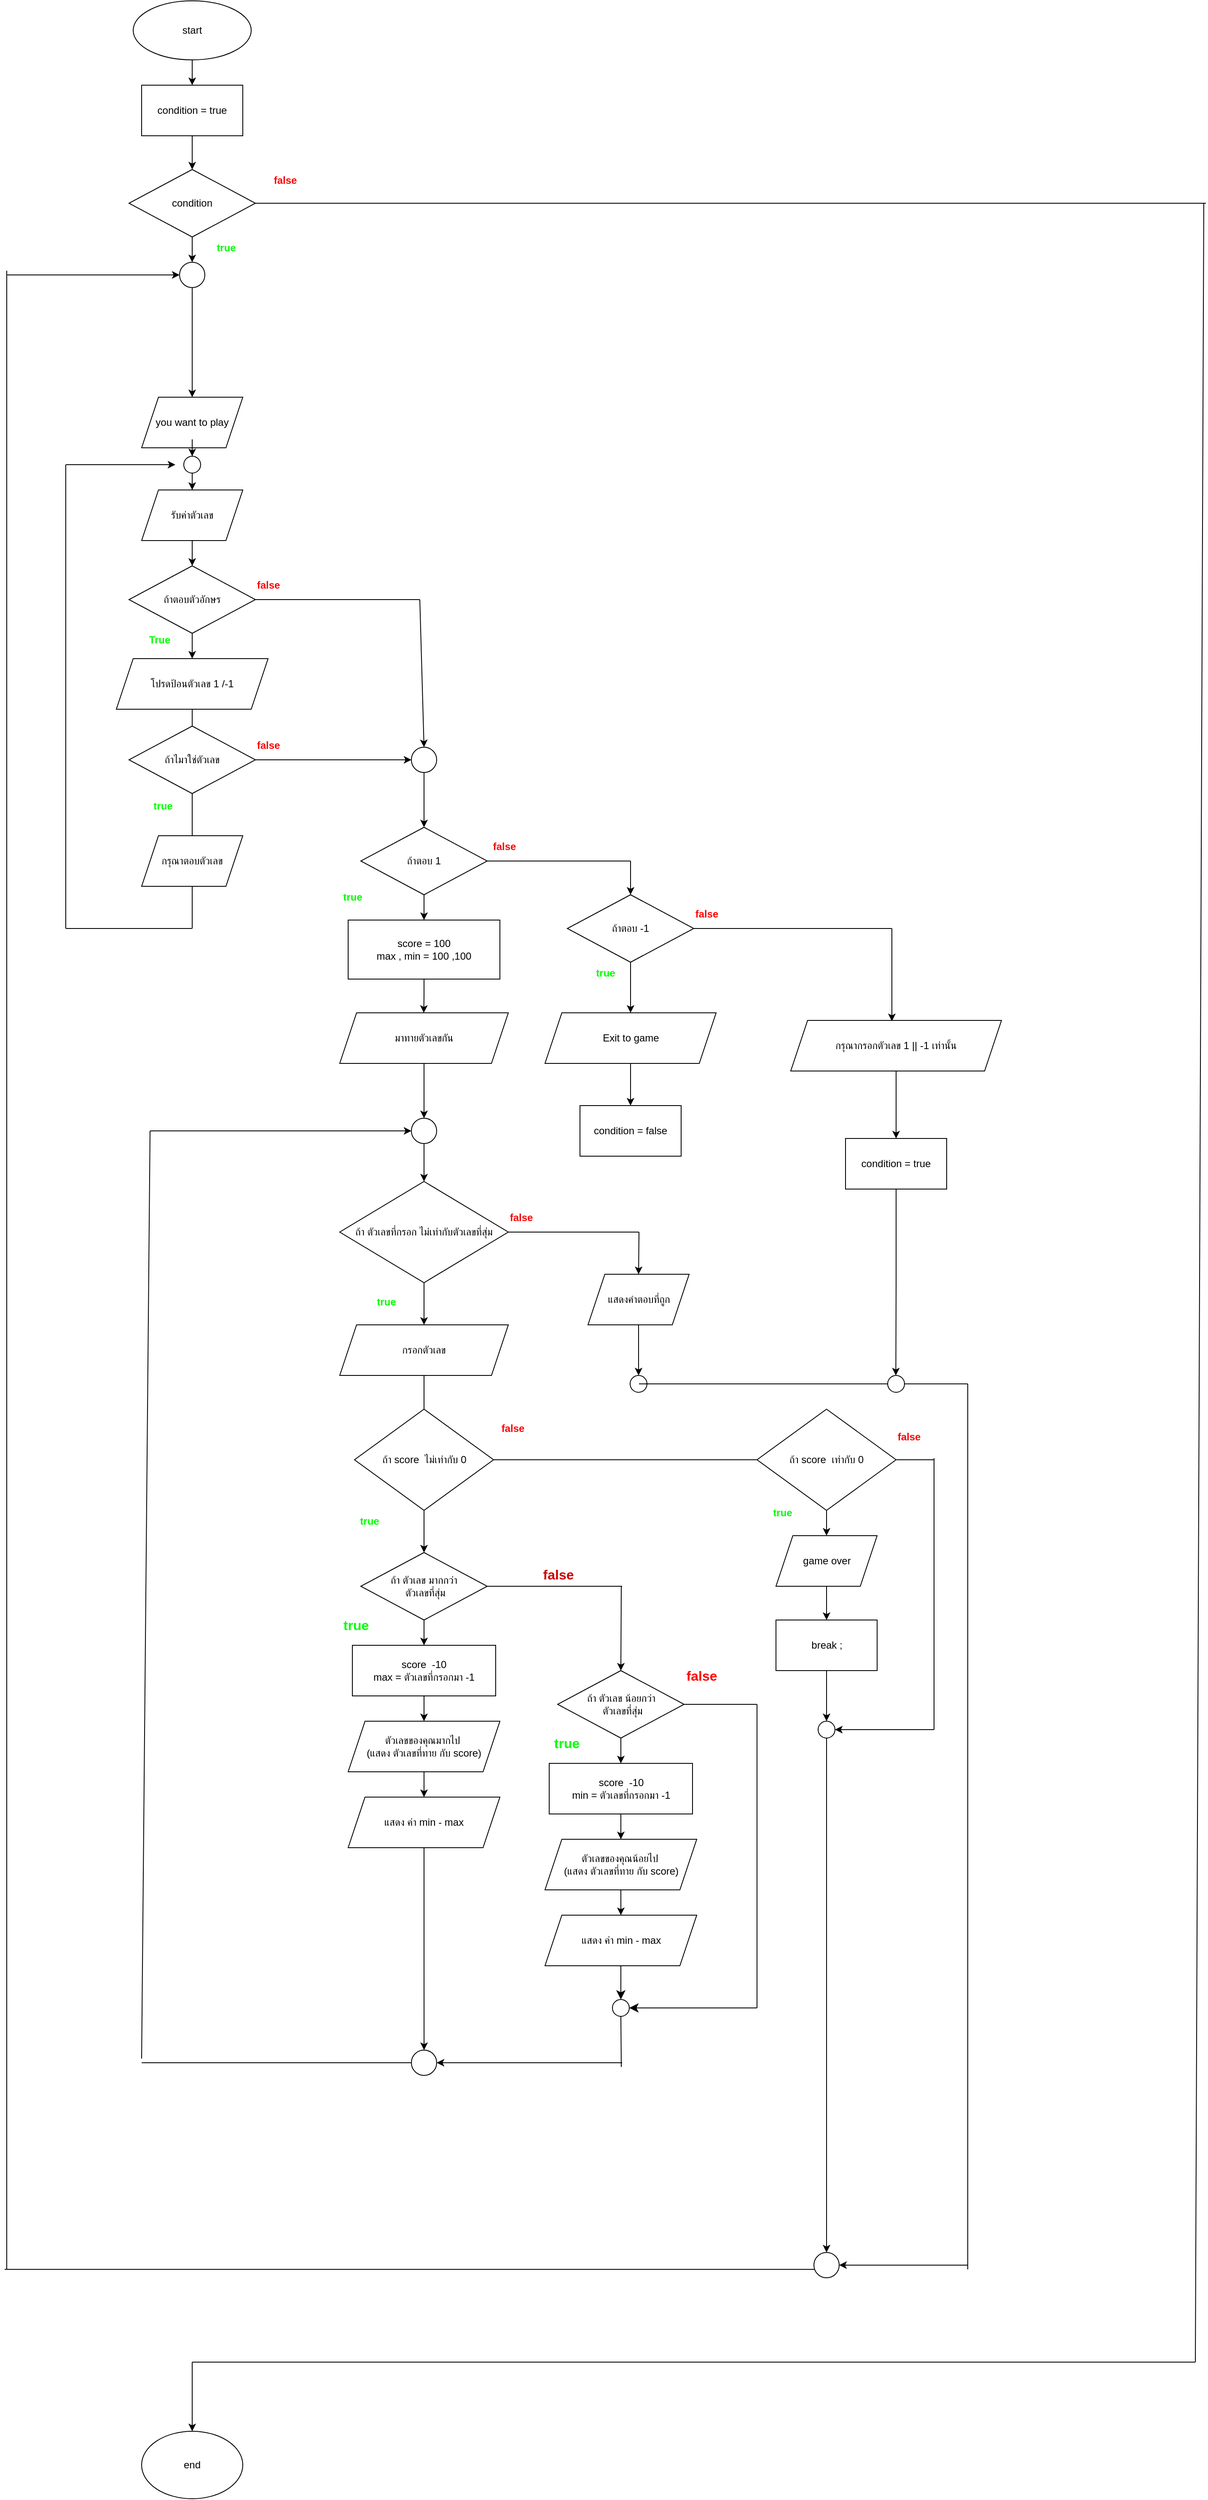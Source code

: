<mxfile version="27.0.9">
  <diagram name="หน้า-1" id="5DkNMyz6z9ArDThdyfq8">
    <mxGraphModel dx="2180" dy="1473" grid="1" gridSize="10" guides="1" tooltips="1" connect="1" arrows="1" fold="1" page="1" pageScale="1" pageWidth="827" pageHeight="1169" math="0" shadow="0">
      <root>
        <mxCell id="0" />
        <mxCell id="1" parent="0" />
        <mxCell id="Ird8jKPg570nLNMJRw_x-3" value="" style="edgeStyle=orthogonalEdgeStyle;rounded=0;orthogonalLoop=1;jettySize=auto;html=1;" parent="1" source="Ird8jKPg570nLNMJRw_x-1" target="Ird8jKPg570nLNMJRw_x-2" edge="1">
          <mxGeometry relative="1" as="geometry" />
        </mxCell>
        <mxCell id="Ird8jKPg570nLNMJRw_x-1" value="start" style="ellipse;whiteSpace=wrap;html=1;" parent="1" vertex="1">
          <mxGeometry x="290" y="40" width="140" height="70" as="geometry" />
        </mxCell>
        <mxCell id="Ird8jKPg570nLNMJRw_x-5" value="" style="edgeStyle=orthogonalEdgeStyle;rounded=0;orthogonalLoop=1;jettySize=auto;html=1;" parent="1" source="Ird8jKPg570nLNMJRw_x-2" target="Ird8jKPg570nLNMJRw_x-4" edge="1">
          <mxGeometry relative="1" as="geometry" />
        </mxCell>
        <mxCell id="Ird8jKPg570nLNMJRw_x-2" value="condition = true" style="whiteSpace=wrap;html=1;" parent="1" vertex="1">
          <mxGeometry x="300" y="140" width="120" height="60" as="geometry" />
        </mxCell>
        <mxCell id="BklmUbB21pq4jj8lP8_X-59" style="edgeStyle=orthogonalEdgeStyle;rounded=0;orthogonalLoop=1;jettySize=auto;html=1;exitX=0.5;exitY=1;exitDx=0;exitDy=0;entryX=0.5;entryY=0;entryDx=0;entryDy=0;" parent="1" source="Ird8jKPg570nLNMJRw_x-4" target="BklmUbB21pq4jj8lP8_X-58" edge="1">
          <mxGeometry relative="1" as="geometry" />
        </mxCell>
        <mxCell id="Ird8jKPg570nLNMJRw_x-4" value="condition" style="rhombus;whiteSpace=wrap;html=1;" parent="1" vertex="1">
          <mxGeometry x="285" y="240" width="150" height="80" as="geometry" />
        </mxCell>
        <mxCell id="Ird8jKPg570nLNMJRw_x-7" value="" style="endArrow=none;html=1;rounded=0;exitX=1;exitY=0.5;exitDx=0;exitDy=0;" parent="1" source="Ird8jKPg570nLNMJRw_x-4" edge="1">
          <mxGeometry width="50" height="50" relative="1" as="geometry">
            <mxPoint x="460" y="290" as="sourcePoint" />
            <mxPoint x="1562.5" y="280" as="targetPoint" />
          </mxGeometry>
        </mxCell>
        <mxCell id="Ird8jKPg570nLNMJRw_x-11" value="" style="edgeStyle=orthogonalEdgeStyle;rounded=0;orthogonalLoop=1;jettySize=auto;html=1;" parent="1" source="Ird8jKPg570nLNMJRw_x-20" target="Ird8jKPg570nLNMJRw_x-10" edge="1">
          <mxGeometry relative="1" as="geometry" />
        </mxCell>
        <mxCell id="Ird8jKPg570nLNMJRw_x-8" value="you want to play" style="shape=parallelogram;perimeter=parallelogramPerimeter;whiteSpace=wrap;html=1;fixedSize=1;" parent="1" vertex="1">
          <mxGeometry x="300" y="510" width="120" height="60" as="geometry" />
        </mxCell>
        <mxCell id="Ird8jKPg570nLNMJRw_x-16" style="edgeStyle=orthogonalEdgeStyle;rounded=0;orthogonalLoop=1;jettySize=auto;html=1;exitX=0.5;exitY=1;exitDx=0;exitDy=0;" parent="1" source="Ird8jKPg570nLNMJRw_x-10" target="Ird8jKPg570nLNMJRw_x-12" edge="1">
          <mxGeometry relative="1" as="geometry" />
        </mxCell>
        <mxCell id="Ird8jKPg570nLNMJRw_x-10" value="รับค่าตัวเลข" style="shape=parallelogram;perimeter=parallelogramPerimeter;whiteSpace=wrap;html=1;fixedSize=1;" parent="1" vertex="1">
          <mxGeometry x="300" y="620" width="120" height="60" as="geometry" />
        </mxCell>
        <mxCell id="Ird8jKPg570nLNMJRw_x-14" value="" style="edgeStyle=orthogonalEdgeStyle;rounded=0;orthogonalLoop=1;jettySize=auto;html=1;" parent="1" source="Ird8jKPg570nLNMJRw_x-12" target="Ird8jKPg570nLNMJRw_x-13" edge="1">
          <mxGeometry relative="1" as="geometry" />
        </mxCell>
        <mxCell id="Ird8jKPg570nLNMJRw_x-12" value="ถ้าตอบตัวอักษร" style="rhombus;whiteSpace=wrap;html=1;" parent="1" vertex="1">
          <mxGeometry x="285" y="710" width="150" height="80" as="geometry" />
        </mxCell>
        <mxCell id="Ird8jKPg570nLNMJRw_x-13" value="โปรดป้อนตัวเลข 1 /-1" style="shape=parallelogram;perimeter=parallelogramPerimeter;whiteSpace=wrap;html=1;fixedSize=1;" parent="1" vertex="1">
          <mxGeometry x="270" y="820" width="180" height="60" as="geometry" />
        </mxCell>
        <mxCell id="Ird8jKPg570nLNMJRw_x-15" value="" style="endArrow=none;html=1;rounded=0;entryX=0.5;entryY=1;entryDx=0;entryDy=0;" parent="1" target="Ird8jKPg570nLNMJRw_x-13" edge="1">
          <mxGeometry width="50" height="50" relative="1" as="geometry">
            <mxPoint x="360" y="910" as="sourcePoint" />
            <mxPoint x="390" y="860" as="targetPoint" />
          </mxGeometry>
        </mxCell>
        <mxCell id="Ird8jKPg570nLNMJRw_x-18" value="" style="endArrow=none;html=1;rounded=0;" parent="1" edge="1">
          <mxGeometry width="50" height="50" relative="1" as="geometry">
            <mxPoint x="210" y="1140" as="sourcePoint" />
            <mxPoint x="210" y="590" as="targetPoint" />
          </mxGeometry>
        </mxCell>
        <mxCell id="Ird8jKPg570nLNMJRw_x-19" value="" style="endArrow=classic;html=1;rounded=0;" parent="1" edge="1">
          <mxGeometry width="50" height="50" relative="1" as="geometry">
            <mxPoint x="210" y="590" as="sourcePoint" />
            <mxPoint x="340" y="590" as="targetPoint" />
          </mxGeometry>
        </mxCell>
        <mxCell id="Ird8jKPg570nLNMJRw_x-21" value="" style="edgeStyle=orthogonalEdgeStyle;rounded=0;orthogonalLoop=1;jettySize=auto;html=1;" parent="1" source="Ird8jKPg570nLNMJRw_x-8" target="Ird8jKPg570nLNMJRw_x-20" edge="1">
          <mxGeometry relative="1" as="geometry">
            <mxPoint x="360" y="570" as="sourcePoint" />
            <mxPoint x="360" y="620" as="targetPoint" />
          </mxGeometry>
        </mxCell>
        <mxCell id="Ird8jKPg570nLNMJRw_x-20" value="" style="ellipse;whiteSpace=wrap;html=1;aspect=fixed;" parent="1" vertex="1">
          <mxGeometry x="350" y="580" width="20" height="20" as="geometry" />
        </mxCell>
        <mxCell id="Ird8jKPg570nLNMJRw_x-23" value="" style="endArrow=none;html=1;rounded=0;exitX=1;exitY=0.5;exitDx=0;exitDy=0;" parent="1" source="Ird8jKPg570nLNMJRw_x-12" edge="1">
          <mxGeometry width="50" height="50" relative="1" as="geometry">
            <mxPoint x="480" y="775" as="sourcePoint" />
            <mxPoint x="630" y="750" as="targetPoint" />
          </mxGeometry>
        </mxCell>
        <mxCell id="BklmUbB21pq4jj8lP8_X-77" style="edgeStyle=orthogonalEdgeStyle;rounded=0;orthogonalLoop=1;jettySize=auto;html=1;exitX=1;exitY=0.5;exitDx=0;exitDy=0;entryX=0;entryY=0.5;entryDx=0;entryDy=0;" parent="1" source="Ird8jKPg570nLNMJRw_x-24" target="Ird8jKPg570nLNMJRw_x-34" edge="1">
          <mxGeometry relative="1" as="geometry" />
        </mxCell>
        <mxCell id="Ird8jKPg570nLNMJRw_x-24" value="ถ้าไมาใช่ตัวเลข" style="rhombus;whiteSpace=wrap;html=1;" parent="1" vertex="1">
          <mxGeometry x="285" y="900" width="150" height="80" as="geometry" />
        </mxCell>
        <mxCell id="Ird8jKPg570nLNMJRw_x-26" value="" style="endArrow=none;html=1;rounded=0;entryX=0.5;entryY=1;entryDx=0;entryDy=0;" parent="1" target="Ird8jKPg570nLNMJRw_x-24" edge="1">
          <mxGeometry width="50" height="50" relative="1" as="geometry">
            <mxPoint x="360" y="1030" as="sourcePoint" />
            <mxPoint x="380" y="990" as="targetPoint" />
          </mxGeometry>
        </mxCell>
        <mxCell id="Ird8jKPg570nLNMJRw_x-28" value="กรุณาตอบตัวเลข" style="shape=parallelogram;perimeter=parallelogramPerimeter;whiteSpace=wrap;html=1;fixedSize=1;" parent="1" vertex="1">
          <mxGeometry x="300" y="1030" width="120" height="60" as="geometry" />
        </mxCell>
        <mxCell id="Ird8jKPg570nLNMJRw_x-29" value="" style="endArrow=none;html=1;rounded=0;entryX=0.5;entryY=1;entryDx=0;entryDy=0;" parent="1" target="Ird8jKPg570nLNMJRw_x-28" edge="1">
          <mxGeometry width="50" height="50" relative="1" as="geometry">
            <mxPoint x="360" y="1140" as="sourcePoint" />
            <mxPoint x="380" y="1160" as="targetPoint" />
          </mxGeometry>
        </mxCell>
        <mxCell id="Ird8jKPg570nLNMJRw_x-30" value="" style="endArrow=none;html=1;rounded=0;" parent="1" edge="1">
          <mxGeometry width="50" height="50" relative="1" as="geometry">
            <mxPoint x="210" y="1140" as="sourcePoint" />
            <mxPoint x="360" y="1140" as="targetPoint" />
          </mxGeometry>
        </mxCell>
        <mxCell id="Ird8jKPg570nLNMJRw_x-35" style="edgeStyle=orthogonalEdgeStyle;rounded=0;orthogonalLoop=1;jettySize=auto;html=1;exitX=0.5;exitY=1;exitDx=0;exitDy=0;entryX=0.5;entryY=0;entryDx=0;entryDy=0;" parent="1" source="Ird8jKPg570nLNMJRw_x-32" target="Ird8jKPg570nLNMJRw_x-36" edge="1">
          <mxGeometry relative="1" as="geometry">
            <mxPoint x="635.353" y="1150" as="targetPoint" />
          </mxGeometry>
        </mxCell>
        <mxCell id="Ird8jKPg570nLNMJRw_x-32" value="ถ้าตอบ 1" style="rhombus;whiteSpace=wrap;html=1;" parent="1" vertex="1">
          <mxGeometry x="560" y="1020" width="150" height="80" as="geometry" />
        </mxCell>
        <mxCell id="BklmUbB21pq4jj8lP8_X-78" style="edgeStyle=orthogonalEdgeStyle;rounded=0;orthogonalLoop=1;jettySize=auto;html=1;exitX=0.5;exitY=1;exitDx=0;exitDy=0;entryX=0.5;entryY=0;entryDx=0;entryDy=0;" parent="1" source="Ird8jKPg570nLNMJRw_x-34" target="Ird8jKPg570nLNMJRw_x-32" edge="1">
          <mxGeometry relative="1" as="geometry" />
        </mxCell>
        <mxCell id="Ird8jKPg570nLNMJRw_x-34" value="" style="ellipse;whiteSpace=wrap;html=1;aspect=fixed;" parent="1" vertex="1">
          <mxGeometry x="620" y="925" width="30" height="30" as="geometry" />
        </mxCell>
        <mxCell id="Ird8jKPg570nLNMJRw_x-38" style="edgeStyle=orthogonalEdgeStyle;rounded=0;orthogonalLoop=1;jettySize=auto;html=1;exitX=0.5;exitY=1;exitDx=0;exitDy=0;" parent="1" source="Ird8jKPg570nLNMJRw_x-36" edge="1">
          <mxGeometry relative="1" as="geometry">
            <mxPoint x="634.692" y="1240" as="targetPoint" />
          </mxGeometry>
        </mxCell>
        <mxCell id="Ird8jKPg570nLNMJRw_x-36" value="score = 100&lt;div&gt;max , min = 100 ,100&lt;/div&gt;" style="rounded=0;whiteSpace=wrap;html=1;" parent="1" vertex="1">
          <mxGeometry x="545" y="1130" width="180" height="70" as="geometry" />
        </mxCell>
        <mxCell id="Ird8jKPg570nLNMJRw_x-39" value="" style="endArrow=none;html=1;rounded=0;exitX=1;exitY=0.5;exitDx=0;exitDy=0;" parent="1" source="Ird8jKPg570nLNMJRw_x-32" edge="1">
          <mxGeometry width="50" height="50" relative="1" as="geometry">
            <mxPoint x="740" y="1040" as="sourcePoint" />
            <mxPoint x="880" y="1060" as="targetPoint" />
          </mxGeometry>
        </mxCell>
        <mxCell id="Ird8jKPg570nLNMJRw_x-42" style="edgeStyle=orthogonalEdgeStyle;rounded=0;orthogonalLoop=1;jettySize=auto;html=1;exitX=0.5;exitY=1;exitDx=0;exitDy=0;" parent="1" source="Ird8jKPg570nLNMJRw_x-40" edge="1">
          <mxGeometry relative="1" as="geometry">
            <mxPoint x="880" y="1240" as="targetPoint" />
          </mxGeometry>
        </mxCell>
        <mxCell id="Ird8jKPg570nLNMJRw_x-40" value="ถ้าตอบ -1" style="rhombus;whiteSpace=wrap;html=1;" parent="1" vertex="1">
          <mxGeometry x="805" y="1100" width="150" height="80" as="geometry" />
        </mxCell>
        <mxCell id="Ird8jKPg570nLNMJRw_x-41" value="" style="endArrow=classic;html=1;rounded=0;entryX=0.5;entryY=0;entryDx=0;entryDy=0;" parent="1" target="Ird8jKPg570nLNMJRw_x-40" edge="1">
          <mxGeometry width="50" height="50" relative="1" as="geometry">
            <mxPoint x="880" y="1060" as="sourcePoint" />
            <mxPoint x="960" y="1030" as="targetPoint" />
          </mxGeometry>
        </mxCell>
        <mxCell id="Ird8jKPg570nLNMJRw_x-44" style="edgeStyle=orthogonalEdgeStyle;rounded=0;orthogonalLoop=1;jettySize=auto;html=1;exitX=0.5;exitY=1;exitDx=0;exitDy=0;" parent="1" source="Ird8jKPg570nLNMJRw_x-43" edge="1">
          <mxGeometry relative="1" as="geometry">
            <mxPoint x="879.947" y="1350" as="targetPoint" />
          </mxGeometry>
        </mxCell>
        <mxCell id="Ird8jKPg570nLNMJRw_x-43" value="Exit to game" style="shape=parallelogram;perimeter=parallelogramPerimeter;whiteSpace=wrap;html=1;fixedSize=1;" parent="1" vertex="1">
          <mxGeometry x="778.5" y="1240" width="203" height="60" as="geometry" />
        </mxCell>
        <mxCell id="Ird8jKPg570nLNMJRw_x-45" value="condition = false" style="rounded=0;whiteSpace=wrap;html=1;" parent="1" vertex="1">
          <mxGeometry x="820" y="1350" width="120" height="60" as="geometry" />
        </mxCell>
        <mxCell id="Ird8jKPg570nLNMJRw_x-46" value="" style="endArrow=none;html=1;rounded=0;exitX=1;exitY=0.5;exitDx=0;exitDy=0;" parent="1" source="Ird8jKPg570nLNMJRw_x-40" edge="1">
          <mxGeometry width="50" height="50" relative="1" as="geometry">
            <mxPoint x="1010" y="1165" as="sourcePoint" />
            <mxPoint x="1190" y="1140" as="targetPoint" />
          </mxGeometry>
        </mxCell>
        <mxCell id="Ird8jKPg570nLNMJRw_x-47" value="" style="endArrow=classic;html=1;rounded=0;" parent="1" edge="1">
          <mxGeometry width="50" height="50" relative="1" as="geometry">
            <mxPoint x="1190" y="1140" as="sourcePoint" />
            <mxPoint x="1190" y="1250" as="targetPoint" />
          </mxGeometry>
        </mxCell>
        <mxCell id="Ird8jKPg570nLNMJRw_x-50" value="" style="edgeStyle=orthogonalEdgeStyle;rounded=0;orthogonalLoop=1;jettySize=auto;html=1;" parent="1" source="Ird8jKPg570nLNMJRw_x-48" target="Ird8jKPg570nLNMJRw_x-49" edge="1">
          <mxGeometry relative="1" as="geometry" />
        </mxCell>
        <mxCell id="Ird8jKPg570nLNMJRw_x-48" value="กรุณากรอกตัวเลข 1 || -1 เท่านั้น" style="shape=parallelogram;perimeter=parallelogramPerimeter;whiteSpace=wrap;html=1;fixedSize=1;" parent="1" vertex="1">
          <mxGeometry x="1070" y="1249" width="250" height="60" as="geometry" />
        </mxCell>
        <mxCell id="BklmUbB21pq4jj8lP8_X-68" style="edgeStyle=orthogonalEdgeStyle;rounded=0;orthogonalLoop=1;jettySize=auto;html=1;exitX=0.5;exitY=1;exitDx=0;exitDy=0;" parent="1" source="Ird8jKPg570nLNMJRw_x-49" edge="1">
          <mxGeometry relative="1" as="geometry">
            <mxPoint x="1194.692" y="1670" as="targetPoint" />
          </mxGeometry>
        </mxCell>
        <mxCell id="Ird8jKPg570nLNMJRw_x-49" value="condition = true" style="whiteSpace=wrap;html=1;" parent="1" vertex="1">
          <mxGeometry x="1135" y="1389" width="120" height="60" as="geometry" />
        </mxCell>
        <mxCell id="BklmUbB21pq4jj8lP8_X-23" style="edgeStyle=orthogonalEdgeStyle;rounded=0;orthogonalLoop=1;jettySize=auto;html=1;exitX=0.5;exitY=1;exitDx=0;exitDy=0;entryX=0.5;entryY=0;entryDx=0;entryDy=0;" parent="1" source="Ird8jKPg570nLNMJRw_x-52" target="BklmUbB21pq4jj8lP8_X-22" edge="1">
          <mxGeometry relative="1" as="geometry" />
        </mxCell>
        <mxCell id="Ird8jKPg570nLNMJRw_x-52" value="มาทายตัวเลขกัน" style="shape=parallelogram;perimeter=parallelogramPerimeter;whiteSpace=wrap;html=1;fixedSize=1;" parent="1" vertex="1">
          <mxGeometry x="535" y="1240" width="200" height="60" as="geometry" />
        </mxCell>
        <mxCell id="Ird8jKPg570nLNMJRw_x-61" style="edgeStyle=orthogonalEdgeStyle;rounded=0;orthogonalLoop=1;jettySize=auto;html=1;exitX=0.5;exitY=1;exitDx=0;exitDy=0;" parent="1" source="Ird8jKPg570nLNMJRw_x-53" edge="1">
          <mxGeometry relative="1" as="geometry">
            <mxPoint x="634.995" y="1780" as="targetPoint" />
          </mxGeometry>
        </mxCell>
        <mxCell id="Ird8jKPg570nLNMJRw_x-53" value="กรอกตัวเลข" style="shape=parallelogram;perimeter=parallelogramPerimeter;whiteSpace=wrap;html=1;fixedSize=1;" parent="1" vertex="1">
          <mxGeometry x="535" y="1610" width="200" height="60" as="geometry" />
        </mxCell>
        <mxCell id="Ird8jKPg570nLNMJRw_x-59" style="edgeStyle=orthogonalEdgeStyle;rounded=0;orthogonalLoop=1;jettySize=auto;html=1;exitX=0.5;exitY=1;exitDx=0;exitDy=0;entryX=0.5;entryY=0;entryDx=0;entryDy=0;" parent="1" source="Ird8jKPg570nLNMJRw_x-55" target="Ird8jKPg570nLNMJRw_x-53" edge="1">
          <mxGeometry relative="1" as="geometry" />
        </mxCell>
        <mxCell id="Ird8jKPg570nLNMJRw_x-55" value="ถ้า ตัวเลขที่กรอก ไม่เท่ากับตัวเลขที่สุ่ม" style="rhombus;whiteSpace=wrap;html=1;" parent="1" vertex="1">
          <mxGeometry x="535" y="1440" width="200" height="120" as="geometry" />
        </mxCell>
        <mxCell id="Ird8jKPg570nLNMJRw_x-68" style="edgeStyle=orthogonalEdgeStyle;rounded=0;orthogonalLoop=1;jettySize=auto;html=1;exitX=0.5;exitY=1;exitDx=0;exitDy=0;" parent="1" source="Ird8jKPg570nLNMJRw_x-67" edge="1">
          <mxGeometry relative="1" as="geometry">
            <mxPoint x="635" y="1880" as="targetPoint" />
          </mxGeometry>
        </mxCell>
        <mxCell id="Ird8jKPg570nLNMJRw_x-67" value="ถ้า score&amp;nbsp; ไม่เท่ากับ 0" style="rhombus;whiteSpace=wrap;html=1;" parent="1" vertex="1">
          <mxGeometry x="552.5" y="1710" width="165" height="120" as="geometry" />
        </mxCell>
        <mxCell id="Ird8jKPg570nLNMJRw_x-75" value="" style="edgeStyle=orthogonalEdgeStyle;rounded=0;orthogonalLoop=1;jettySize=auto;html=1;" parent="1" source="Ird8jKPg570nLNMJRw_x-73" target="Ird8jKPg570nLNMJRw_x-74" edge="1">
          <mxGeometry relative="1" as="geometry" />
        </mxCell>
        <mxCell id="Ird8jKPg570nLNMJRw_x-73" value="ถ้า ตัวเลข มากกว่า&lt;div&gt;&amp;nbsp;ตัวเลขที่สุ่ม&lt;/div&gt;" style="rhombus;whiteSpace=wrap;html=1;" parent="1" vertex="1">
          <mxGeometry x="560" y="1880" width="150" height="80" as="geometry" />
        </mxCell>
        <mxCell id="BklmUbB21pq4jj8lP8_X-2" value="" style="edgeStyle=orthogonalEdgeStyle;rounded=0;orthogonalLoop=1;jettySize=auto;html=1;" parent="1" source="Ird8jKPg570nLNMJRw_x-74" target="BklmUbB21pq4jj8lP8_X-1" edge="1">
          <mxGeometry relative="1" as="geometry" />
        </mxCell>
        <mxCell id="Ird8jKPg570nLNMJRw_x-74" value="score&amp;nbsp; -10&lt;div&gt;max = ตัวเลขที่กรอกมา -1&lt;/div&gt;" style="whiteSpace=wrap;html=1;" parent="1" vertex="1">
          <mxGeometry x="550" y="1990" width="170" height="60" as="geometry" />
        </mxCell>
        <mxCell id="BklmUbB21pq4jj8lP8_X-5" value="" style="edgeStyle=orthogonalEdgeStyle;rounded=0;orthogonalLoop=1;jettySize=auto;html=1;" parent="1" source="BklmUbB21pq4jj8lP8_X-1" target="BklmUbB21pq4jj8lP8_X-4" edge="1">
          <mxGeometry relative="1" as="geometry" />
        </mxCell>
        <mxCell id="BklmUbB21pq4jj8lP8_X-1" value="ตัวเลขของคุณมากไป&amp;nbsp;&lt;div&gt;(แสดง ตัวเลขที่ทาย กับ score)&lt;/div&gt;" style="shape=parallelogram;perimeter=parallelogramPerimeter;whiteSpace=wrap;html=1;fixedSize=1;" parent="1" vertex="1">
          <mxGeometry x="545" y="2080" width="180" height="60" as="geometry" />
        </mxCell>
        <mxCell id="BklmUbB21pq4jj8lP8_X-17" style="edgeStyle=orthogonalEdgeStyle;rounded=0;orthogonalLoop=1;jettySize=auto;html=1;exitX=0.5;exitY=1;exitDx=0;exitDy=0;" parent="1" source="BklmUbB21pq4jj8lP8_X-4" edge="1">
          <mxGeometry relative="1" as="geometry">
            <mxPoint x="635.048" y="2470" as="targetPoint" />
          </mxGeometry>
        </mxCell>
        <mxCell id="BklmUbB21pq4jj8lP8_X-4" value="แสดง ค่า min - max" style="shape=parallelogram;perimeter=parallelogramPerimeter;whiteSpace=wrap;html=1;fixedSize=1;" parent="1" vertex="1">
          <mxGeometry x="545" y="2170" width="180" height="60" as="geometry" />
        </mxCell>
        <mxCell id="BklmUbB21pq4jj8lP8_X-6" value="" style="edgeStyle=orthogonalEdgeStyle;rounded=0;orthogonalLoop=1;jettySize=auto;html=1;" parent="1" source="BklmUbB21pq4jj8lP8_X-7" target="BklmUbB21pq4jj8lP8_X-9" edge="1">
          <mxGeometry relative="1" as="geometry" />
        </mxCell>
        <mxCell id="BklmUbB21pq4jj8lP8_X-7" value="ถ้า ตัวเลข น้อยกว่า&lt;div&gt;&amp;nbsp;ตัวเลขที่สุ่ม&lt;/div&gt;" style="rhombus;whiteSpace=wrap;html=1;" parent="1" vertex="1">
          <mxGeometry x="793.5" y="2020" width="150" height="80" as="geometry" />
        </mxCell>
        <mxCell id="BklmUbB21pq4jj8lP8_X-8" value="" style="edgeStyle=orthogonalEdgeStyle;rounded=0;orthogonalLoop=1;jettySize=auto;html=1;" parent="1" source="BklmUbB21pq4jj8lP8_X-9" target="BklmUbB21pq4jj8lP8_X-11" edge="1">
          <mxGeometry relative="1" as="geometry" />
        </mxCell>
        <mxCell id="BklmUbB21pq4jj8lP8_X-9" value="score&amp;nbsp; -10&lt;div&gt;min = ตัวเลขที่กรอกมา -1&lt;/div&gt;" style="whiteSpace=wrap;html=1;" parent="1" vertex="1">
          <mxGeometry x="783.5" y="2130" width="170" height="60" as="geometry" />
        </mxCell>
        <mxCell id="BklmUbB21pq4jj8lP8_X-10" value="" style="edgeStyle=orthogonalEdgeStyle;rounded=0;orthogonalLoop=1;jettySize=auto;html=1;" parent="1" source="BklmUbB21pq4jj8lP8_X-11" target="BklmUbB21pq4jj8lP8_X-12" edge="1">
          <mxGeometry relative="1" as="geometry" />
        </mxCell>
        <mxCell id="BklmUbB21pq4jj8lP8_X-11" value="ตัวเลขของคุณน้อยไป&amp;nbsp;&lt;div&gt;(แสดง ตัวเลขที่ทาย กับ score)&lt;/div&gt;" style="shape=parallelogram;perimeter=parallelogramPerimeter;whiteSpace=wrap;html=1;fixedSize=1;" parent="1" vertex="1">
          <mxGeometry x="778.5" y="2220" width="180" height="60" as="geometry" />
        </mxCell>
        <mxCell id="0oQbfdD1zlZAHQCakIF--7" style="edgeStyle=none;curved=1;rounded=0;orthogonalLoop=1;jettySize=auto;html=1;exitX=0.5;exitY=1;exitDx=0;exitDy=0;fontSize=12;startSize=8;endSize=8;" edge="1" parent="1" source="BklmUbB21pq4jj8lP8_X-12" target="0oQbfdD1zlZAHQCakIF--9">
          <mxGeometry relative="1" as="geometry">
            <mxPoint x="870" y="2410" as="targetPoint" />
          </mxGeometry>
        </mxCell>
        <mxCell id="BklmUbB21pq4jj8lP8_X-12" value="แสดง ค่า min - max" style="shape=parallelogram;perimeter=parallelogramPerimeter;whiteSpace=wrap;html=1;fixedSize=1;" parent="1" vertex="1">
          <mxGeometry x="778.5" y="2310" width="180" height="60" as="geometry" />
        </mxCell>
        <mxCell id="BklmUbB21pq4jj8lP8_X-13" value="" style="endArrow=classic;html=1;rounded=0;entryX=0.5;entryY=0;entryDx=0;entryDy=0;" parent="1" target="BklmUbB21pq4jj8lP8_X-7" edge="1">
          <mxGeometry width="50" height="50" relative="1" as="geometry">
            <mxPoint x="869" y="1920" as="sourcePoint" />
            <mxPoint x="953.5" y="1970" as="targetPoint" />
          </mxGeometry>
        </mxCell>
        <mxCell id="BklmUbB21pq4jj8lP8_X-15" value="" style="endArrow=none;html=1;rounded=0;exitX=1;exitY=0.5;exitDx=0;exitDy=0;" parent="1" source="Ird8jKPg570nLNMJRw_x-73" edge="1">
          <mxGeometry width="50" height="50" relative="1" as="geometry">
            <mxPoint x="777" y="1930" as="sourcePoint" />
            <mxPoint x="870" y="1920" as="targetPoint" />
          </mxGeometry>
        </mxCell>
        <mxCell id="BklmUbB21pq4jj8lP8_X-19" value="" style="ellipse;whiteSpace=wrap;html=1;aspect=fixed;" parent="1" vertex="1">
          <mxGeometry x="620" y="2470" width="30" height="30" as="geometry" />
        </mxCell>
        <mxCell id="BklmUbB21pq4jj8lP8_X-21" value="" style="endArrow=classic;html=1;rounded=0;entryX=1;entryY=0.5;entryDx=0;entryDy=0;" parent="1" target="BklmUbB21pq4jj8lP8_X-19" edge="1">
          <mxGeometry width="50" height="50" relative="1" as="geometry">
            <mxPoint x="870" y="2485" as="sourcePoint" />
            <mxPoint x="850" y="2420" as="targetPoint" />
          </mxGeometry>
        </mxCell>
        <mxCell id="BklmUbB21pq4jj8lP8_X-24" style="edgeStyle=orthogonalEdgeStyle;rounded=0;orthogonalLoop=1;jettySize=auto;html=1;exitX=0.5;exitY=1;exitDx=0;exitDy=0;entryX=0.5;entryY=0;entryDx=0;entryDy=0;" parent="1" source="BklmUbB21pq4jj8lP8_X-22" target="Ird8jKPg570nLNMJRw_x-55" edge="1">
          <mxGeometry relative="1" as="geometry" />
        </mxCell>
        <mxCell id="BklmUbB21pq4jj8lP8_X-22" value="" style="ellipse;whiteSpace=wrap;html=1;aspect=fixed;" parent="1" vertex="1">
          <mxGeometry x="620" y="1365" width="30" height="30" as="geometry" />
        </mxCell>
        <mxCell id="BklmUbB21pq4jj8lP8_X-26" value="" style="endArrow=none;html=1;rounded=0;entryX=0;entryY=0.5;entryDx=0;entryDy=0;" parent="1" target="BklmUbB21pq4jj8lP8_X-19" edge="1">
          <mxGeometry width="50" height="50" relative="1" as="geometry">
            <mxPoint x="300" y="2485" as="sourcePoint" />
            <mxPoint x="530" y="2450" as="targetPoint" />
          </mxGeometry>
        </mxCell>
        <mxCell id="BklmUbB21pq4jj8lP8_X-28" value="" style="endArrow=none;html=1;rounded=0;" parent="1" edge="1">
          <mxGeometry width="50" height="50" relative="1" as="geometry">
            <mxPoint x="300" y="2480" as="sourcePoint" />
            <mxPoint x="310" y="1380" as="targetPoint" />
          </mxGeometry>
        </mxCell>
        <mxCell id="BklmUbB21pq4jj8lP8_X-29" value="" style="endArrow=classic;html=1;rounded=0;entryX=0;entryY=0.5;entryDx=0;entryDy=0;" parent="1" target="BklmUbB21pq4jj8lP8_X-22" edge="1">
          <mxGeometry width="50" height="50" relative="1" as="geometry">
            <mxPoint x="310" y="1380" as="sourcePoint" />
            <mxPoint x="500" y="1395" as="targetPoint" />
          </mxGeometry>
        </mxCell>
        <mxCell id="BklmUbB21pq4jj8lP8_X-30" value="" style="endArrow=none;html=1;rounded=0;exitX=1;exitY=0.5;exitDx=0;exitDy=0;" parent="1" source="Ird8jKPg570nLNMJRw_x-55" edge="1">
          <mxGeometry width="50" height="50" relative="1" as="geometry">
            <mxPoint x="760" y="1560" as="sourcePoint" />
            <mxPoint x="890" y="1500" as="targetPoint" />
            <Array as="points" />
          </mxGeometry>
        </mxCell>
        <mxCell id="BklmUbB21pq4jj8lP8_X-67" style="edgeStyle=orthogonalEdgeStyle;rounded=0;orthogonalLoop=1;jettySize=auto;html=1;exitX=0.5;exitY=1;exitDx=0;exitDy=0;entryX=0.5;entryY=0;entryDx=0;entryDy=0;" parent="1" source="BklmUbB21pq4jj8lP8_X-32" target="BklmUbB21pq4jj8lP8_X-65" edge="1">
          <mxGeometry relative="1" as="geometry" />
        </mxCell>
        <mxCell id="BklmUbB21pq4jj8lP8_X-32" value="แสดงคำตอบที่ถูก" style="shape=parallelogram;perimeter=parallelogramPerimeter;whiteSpace=wrap;html=1;fixedSize=1;" parent="1" vertex="1">
          <mxGeometry x="829.5" y="1550" width="120" height="60" as="geometry" />
        </mxCell>
        <mxCell id="BklmUbB21pq4jj8lP8_X-42" value="" style="endArrow=none;html=1;rounded=0;exitX=1;exitY=0.5;exitDx=0;exitDy=0;" parent="1" source="Ird8jKPg570nLNMJRw_x-67" edge="1">
          <mxGeometry width="50" height="50" relative="1" as="geometry">
            <mxPoint x="843.5" y="1779" as="sourcePoint" />
            <mxPoint x="1030" y="1770" as="targetPoint" />
          </mxGeometry>
        </mxCell>
        <mxCell id="BklmUbB21pq4jj8lP8_X-46" value="" style="edgeStyle=orthogonalEdgeStyle;rounded=0;orthogonalLoop=1;jettySize=auto;html=1;" parent="1" source="BklmUbB21pq4jj8lP8_X-44" target="BklmUbB21pq4jj8lP8_X-45" edge="1">
          <mxGeometry relative="1" as="geometry" />
        </mxCell>
        <mxCell id="BklmUbB21pq4jj8lP8_X-44" value="ถ้า score&amp;nbsp; เท่ากับ 0" style="rhombus;whiteSpace=wrap;html=1;" parent="1" vertex="1">
          <mxGeometry x="1030" y="1710" width="165" height="120" as="geometry" />
        </mxCell>
        <mxCell id="BklmUbB21pq4jj8lP8_X-48" value="" style="edgeStyle=orthogonalEdgeStyle;rounded=0;orthogonalLoop=1;jettySize=auto;html=1;" parent="1" source="BklmUbB21pq4jj8lP8_X-45" target="BklmUbB21pq4jj8lP8_X-47" edge="1">
          <mxGeometry relative="1" as="geometry" />
        </mxCell>
        <mxCell id="BklmUbB21pq4jj8lP8_X-45" value="game over" style="shape=parallelogram;perimeter=parallelogramPerimeter;whiteSpace=wrap;html=1;fixedSize=1;" parent="1" vertex="1">
          <mxGeometry x="1052.5" y="1860" width="120" height="60" as="geometry" />
        </mxCell>
        <mxCell id="BklmUbB21pq4jj8lP8_X-54" style="edgeStyle=orthogonalEdgeStyle;rounded=0;orthogonalLoop=1;jettySize=auto;html=1;exitX=0.5;exitY=1;exitDx=0;exitDy=0;entryX=0.5;entryY=0;entryDx=0;entryDy=0;" parent="1" source="BklmUbB21pq4jj8lP8_X-98" target="BklmUbB21pq4jj8lP8_X-55" edge="1">
          <mxGeometry relative="1" as="geometry">
            <mxPoint x="1113" y="2690" as="targetPoint" />
          </mxGeometry>
        </mxCell>
        <mxCell id="BklmUbB21pq4jj8lP8_X-47" value="break ;" style="whiteSpace=wrap;html=1;" parent="1" vertex="1">
          <mxGeometry x="1052.5" y="1960" width="120" height="60" as="geometry" />
        </mxCell>
        <mxCell id="BklmUbB21pq4jj8lP8_X-50" value="" style="endArrow=classic;html=1;rounded=0;entryX=0.5;entryY=0;entryDx=0;entryDy=0;" parent="1" target="BklmUbB21pq4jj8lP8_X-32" edge="1">
          <mxGeometry width="50" height="50" relative="1" as="geometry">
            <mxPoint x="890" y="1500" as="sourcePoint" />
            <mxPoint x="1005" y="1490" as="targetPoint" />
          </mxGeometry>
        </mxCell>
        <mxCell id="BklmUbB21pq4jj8lP8_X-51" value="" style="endArrow=none;html=1;rounded=0;" parent="1" edge="1">
          <mxGeometry width="50" height="50" relative="1" as="geometry">
            <mxPoint x="1550" y="2840" as="sourcePoint" />
            <mxPoint x="1560" y="280" as="targetPoint" />
          </mxGeometry>
        </mxCell>
        <mxCell id="BklmUbB21pq4jj8lP8_X-53" value="" style="endArrow=none;html=1;rounded=0;" parent="1" edge="1">
          <mxGeometry width="50" height="50" relative="1" as="geometry">
            <mxPoint x="137.5" y="2730" as="sourcePoint" />
            <mxPoint x="1110" y="2730" as="targetPoint" />
          </mxGeometry>
        </mxCell>
        <mxCell id="BklmUbB21pq4jj8lP8_X-55" value="" style="ellipse;whiteSpace=wrap;html=1;aspect=fixed;" parent="1" vertex="1">
          <mxGeometry x="1097.5" y="2710" width="30" height="30" as="geometry" />
        </mxCell>
        <mxCell id="BklmUbB21pq4jj8lP8_X-57" value="" style="endArrow=none;html=1;rounded=0;" parent="1" edge="1">
          <mxGeometry width="50" height="50" relative="1" as="geometry">
            <mxPoint x="140" y="2730" as="sourcePoint" />
            <mxPoint x="140" y="360" as="targetPoint" />
          </mxGeometry>
        </mxCell>
        <mxCell id="BklmUbB21pq4jj8lP8_X-61" style="edgeStyle=orthogonalEdgeStyle;rounded=0;orthogonalLoop=1;jettySize=auto;html=1;exitX=0.5;exitY=1;exitDx=0;exitDy=0;" parent="1" source="BklmUbB21pq4jj8lP8_X-58" target="Ird8jKPg570nLNMJRw_x-8" edge="1">
          <mxGeometry relative="1" as="geometry">
            <mxPoint x="359.714" y="440" as="targetPoint" />
          </mxGeometry>
        </mxCell>
        <mxCell id="BklmUbB21pq4jj8lP8_X-58" value="" style="ellipse;whiteSpace=wrap;html=1;aspect=fixed;" parent="1" vertex="1">
          <mxGeometry x="345" y="350" width="30" height="30" as="geometry" />
        </mxCell>
        <mxCell id="BklmUbB21pq4jj8lP8_X-60" value="" style="endArrow=classic;html=1;rounded=0;entryX=0;entryY=0.5;entryDx=0;entryDy=0;" parent="1" target="BklmUbB21pq4jj8lP8_X-58" edge="1">
          <mxGeometry width="50" height="50" relative="1" as="geometry">
            <mxPoint x="140" y="365" as="sourcePoint" />
            <mxPoint x="285" y="330" as="targetPoint" />
          </mxGeometry>
        </mxCell>
        <mxCell id="BklmUbB21pq4jj8lP8_X-64" value="" style="endArrow=none;html=1;rounded=0;" parent="1" source="BklmUbB21pq4jj8lP8_X-69" edge="1">
          <mxGeometry width="50" height="50" relative="1" as="geometry">
            <mxPoint x="890" y="1680" as="sourcePoint" />
            <mxPoint x="1200" y="1680" as="targetPoint" />
          </mxGeometry>
        </mxCell>
        <mxCell id="BklmUbB21pq4jj8lP8_X-66" value="" style="endArrow=none;html=1;rounded=0;entryX=0.5;entryY=1;entryDx=0;entryDy=0;" parent="1" target="BklmUbB21pq4jj8lP8_X-65" edge="1">
          <mxGeometry width="50" height="50" relative="1" as="geometry">
            <mxPoint x="890" y="1680" as="sourcePoint" />
            <mxPoint x="890" y="1610" as="targetPoint" />
          </mxGeometry>
        </mxCell>
        <mxCell id="BklmUbB21pq4jj8lP8_X-65" value="" style="ellipse;whiteSpace=wrap;html=1;aspect=fixed;" parent="1" vertex="1">
          <mxGeometry x="879.5" y="1670" width="20" height="20" as="geometry" />
        </mxCell>
        <mxCell id="BklmUbB21pq4jj8lP8_X-70" value="" style="endArrow=none;html=1;rounded=0;" parent="1" target="BklmUbB21pq4jj8lP8_X-69" edge="1">
          <mxGeometry width="50" height="50" relative="1" as="geometry">
            <mxPoint x="890" y="1680" as="sourcePoint" />
            <mxPoint x="1200" y="1680" as="targetPoint" />
          </mxGeometry>
        </mxCell>
        <mxCell id="BklmUbB21pq4jj8lP8_X-69" value="" style="ellipse;whiteSpace=wrap;html=1;aspect=fixed;" parent="1" vertex="1">
          <mxGeometry x="1185" y="1670" width="20" height="20" as="geometry" />
        </mxCell>
        <mxCell id="BklmUbB21pq4jj8lP8_X-71" value="" style="endArrow=none;html=1;rounded=0;exitX=1;exitY=0.5;exitDx=0;exitDy=0;" parent="1" source="BklmUbB21pq4jj8lP8_X-69" edge="1">
          <mxGeometry width="50" height="50" relative="1" as="geometry">
            <mxPoint x="1220" y="1720" as="sourcePoint" />
            <mxPoint x="1280" y="1680" as="targetPoint" />
          </mxGeometry>
        </mxCell>
        <mxCell id="BklmUbB21pq4jj8lP8_X-72" value="" style="endArrow=none;html=1;rounded=0;" parent="1" edge="1">
          <mxGeometry width="50" height="50" relative="1" as="geometry">
            <mxPoint x="1280" y="2730" as="sourcePoint" />
            <mxPoint x="1280" y="1680" as="targetPoint" />
          </mxGeometry>
        </mxCell>
        <mxCell id="BklmUbB21pq4jj8lP8_X-73" value="" style="endArrow=classic;html=1;rounded=0;entryX=1;entryY=0.5;entryDx=0;entryDy=0;" parent="1" target="BklmUbB21pq4jj8lP8_X-55" edge="1">
          <mxGeometry width="50" height="50" relative="1" as="geometry">
            <mxPoint x="1280" y="2725" as="sourcePoint" />
            <mxPoint x="1240" y="2870" as="targetPoint" />
          </mxGeometry>
        </mxCell>
        <mxCell id="BklmUbB21pq4jj8lP8_X-74" value="end" style="ellipse;whiteSpace=wrap;html=1;" parent="1" vertex="1">
          <mxGeometry x="300" y="2922" width="120" height="80" as="geometry" />
        </mxCell>
        <mxCell id="BklmUbB21pq4jj8lP8_X-75" value="" style="endArrow=none;html=1;rounded=0;" parent="1" edge="1">
          <mxGeometry width="50" height="50" relative="1" as="geometry">
            <mxPoint x="360" y="2840" as="sourcePoint" />
            <mxPoint x="1550" y="2840" as="targetPoint" />
          </mxGeometry>
        </mxCell>
        <mxCell id="BklmUbB21pq4jj8lP8_X-76" value="" style="endArrow=classic;html=1;rounded=0;entryX=0.5;entryY=0;entryDx=0;entryDy=0;" parent="1" target="BklmUbB21pq4jj8lP8_X-74" edge="1">
          <mxGeometry width="50" height="50" relative="1" as="geometry">
            <mxPoint x="360" y="2840" as="sourcePoint" />
            <mxPoint x="360" y="2880" as="targetPoint" />
          </mxGeometry>
        </mxCell>
        <mxCell id="BklmUbB21pq4jj8lP8_X-79" value="" style="endArrow=classic;html=1;rounded=0;entryX=0.5;entryY=0;entryDx=0;entryDy=0;" parent="1" target="Ird8jKPg570nLNMJRw_x-34" edge="1">
          <mxGeometry width="50" height="50" relative="1" as="geometry">
            <mxPoint x="630" y="750" as="sourcePoint" />
            <mxPoint x="640" y="940" as="targetPoint" />
          </mxGeometry>
        </mxCell>
        <mxCell id="BklmUbB21pq4jj8lP8_X-80" value="&lt;b&gt;&lt;font style=&quot;color: rgb(0, 255, 0);&quot;&gt;true&lt;/font&gt;&lt;/b&gt;" style="text;html=1;align=center;verticalAlign=middle;resizable=0;points=[];autosize=1;strokeColor=none;fillColor=none;" parent="1" vertex="1">
          <mxGeometry x="300" y="980" width="50" height="30" as="geometry" />
        </mxCell>
        <mxCell id="BklmUbB21pq4jj8lP8_X-81" value="&lt;b&gt;&lt;font style=&quot;color: rgb(255, 0, 0);&quot;&gt;false&lt;/font&gt;&lt;/b&gt;" style="text;html=1;align=center;verticalAlign=middle;resizable=0;points=[];autosize=1;strokeColor=none;fillColor=none;" parent="1" vertex="1">
          <mxGeometry x="425" y="908" width="50" height="30" as="geometry" />
        </mxCell>
        <mxCell id="BklmUbB21pq4jj8lP8_X-82" value="&lt;b&gt;&lt;font style=&quot;color: rgb(0, 255, 0);&quot;&gt;True&lt;/font&gt;&lt;/b&gt;" style="text;html=1;align=center;verticalAlign=middle;resizable=0;points=[];autosize=1;strokeColor=none;fillColor=none;" parent="1" vertex="1">
          <mxGeometry x="296" y="783" width="50" height="30" as="geometry" />
        </mxCell>
        <mxCell id="BklmUbB21pq4jj8lP8_X-83" value="&lt;b&gt;&lt;font style=&quot;color: rgb(255, 0, 0);&quot;&gt;false&lt;/font&gt;&lt;/b&gt;" style="text;html=1;align=center;verticalAlign=middle;resizable=0;points=[];autosize=1;strokeColor=none;fillColor=none;" parent="1" vertex="1">
          <mxGeometry x="425" y="718" width="50" height="30" as="geometry" />
        </mxCell>
        <mxCell id="BklmUbB21pq4jj8lP8_X-84" value="&lt;b&gt;&lt;font style=&quot;color: rgb(0, 255, 0);&quot;&gt;true&lt;/font&gt;&lt;/b&gt;" style="text;html=1;align=center;verticalAlign=middle;resizable=0;points=[];autosize=1;strokeColor=none;fillColor=none;" parent="1" vertex="1">
          <mxGeometry x="375" y="318" width="50" height="30" as="geometry" />
        </mxCell>
        <mxCell id="BklmUbB21pq4jj8lP8_X-85" value="&lt;b&gt;&lt;font style=&quot;color: rgb(255, 0, 0);&quot;&gt;false&lt;/font&gt;&lt;/b&gt;" style="text;html=1;align=center;verticalAlign=middle;resizable=0;points=[];autosize=1;strokeColor=none;fillColor=none;" parent="1" vertex="1">
          <mxGeometry x="445" y="238" width="50" height="30" as="geometry" />
        </mxCell>
        <mxCell id="BklmUbB21pq4jj8lP8_X-86" value="&lt;b&gt;&lt;font style=&quot;color: rgb(0, 255, 0);&quot;&gt;true&lt;/font&gt;&lt;/b&gt;" style="text;html=1;align=center;verticalAlign=middle;resizable=0;points=[];autosize=1;strokeColor=none;fillColor=none;" parent="1" vertex="1">
          <mxGeometry x="525" y="1088" width="50" height="30" as="geometry" />
        </mxCell>
        <mxCell id="BklmUbB21pq4jj8lP8_X-87" value="&lt;b&gt;&lt;font style=&quot;color: rgb(255, 0, 0);&quot;&gt;false&lt;/font&gt;&lt;/b&gt;" style="text;html=1;align=center;verticalAlign=middle;resizable=0;points=[];autosize=1;strokeColor=none;fillColor=none;" parent="1" vertex="1">
          <mxGeometry x="705" y="1028" width="50" height="30" as="geometry" />
        </mxCell>
        <mxCell id="BklmUbB21pq4jj8lP8_X-88" value="&lt;b&gt;&lt;font style=&quot;color: rgb(0, 255, 0);&quot;&gt;true&lt;/font&gt;&lt;/b&gt;" style="text;html=1;align=center;verticalAlign=middle;resizable=0;points=[];autosize=1;strokeColor=none;fillColor=none;" parent="1" vertex="1">
          <mxGeometry x="825" y="1178" width="50" height="30" as="geometry" />
        </mxCell>
        <mxCell id="BklmUbB21pq4jj8lP8_X-89" value="&lt;b&gt;&lt;font style=&quot;color: rgb(255, 0, 0);&quot;&gt;false&lt;/font&gt;&lt;/b&gt;" style="text;html=1;align=center;verticalAlign=middle;resizable=0;points=[];autosize=1;strokeColor=none;fillColor=none;" parent="1" vertex="1">
          <mxGeometry x="945" y="1108" width="50" height="30" as="geometry" />
        </mxCell>
        <mxCell id="BklmUbB21pq4jj8lP8_X-90" value="&lt;b&gt;&lt;font style=&quot;color: rgb(0, 255, 0);&quot;&gt;true&lt;/font&gt;&lt;/b&gt;" style="text;html=1;align=center;verticalAlign=middle;resizable=0;points=[];autosize=1;strokeColor=none;fillColor=none;" parent="1" vertex="1">
          <mxGeometry x="545" y="1828" width="50" height="30" as="geometry" />
        </mxCell>
        <mxCell id="BklmUbB21pq4jj8lP8_X-91" value="&lt;b&gt;&lt;font style=&quot;color: rgb(255, 0, 0);&quot;&gt;false&lt;/font&gt;&lt;/b&gt;" style="text;html=1;align=center;verticalAlign=middle;resizable=0;points=[];autosize=1;strokeColor=none;fillColor=none;" parent="1" vertex="1">
          <mxGeometry x="715" y="1718" width="50" height="30" as="geometry" />
        </mxCell>
        <mxCell id="BklmUbB21pq4jj8lP8_X-92" value="&lt;b&gt;&lt;font style=&quot;color: rgb(0, 255, 0);&quot;&gt;true&lt;/font&gt;&lt;/b&gt;" style="text;html=1;align=center;verticalAlign=middle;resizable=0;points=[];autosize=1;strokeColor=none;fillColor=none;" parent="1" vertex="1">
          <mxGeometry x="565" y="1568" width="50" height="30" as="geometry" />
        </mxCell>
        <mxCell id="BklmUbB21pq4jj8lP8_X-93" value="&lt;b&gt;&lt;font style=&quot;color: rgb(255, 0, 0);&quot;&gt;false&lt;/font&gt;&lt;/b&gt;" style="text;html=1;align=center;verticalAlign=middle;resizable=0;points=[];autosize=1;strokeColor=none;fillColor=none;" parent="1" vertex="1">
          <mxGeometry x="725" y="1468" width="50" height="30" as="geometry" />
        </mxCell>
        <mxCell id="BklmUbB21pq4jj8lP8_X-94" value="&lt;b&gt;&lt;font style=&quot;color: rgb(0, 255, 0);&quot;&gt;true&lt;/font&gt;&lt;/b&gt;" style="text;html=1;align=center;verticalAlign=middle;resizable=0;points=[];autosize=1;strokeColor=none;fillColor=none;" parent="1" vertex="1">
          <mxGeometry x="1035" y="1818" width="50" height="30" as="geometry" />
        </mxCell>
        <mxCell id="BklmUbB21pq4jj8lP8_X-95" value="" style="endArrow=none;html=1;rounded=0;exitX=1;exitY=0.5;exitDx=0;exitDy=0;" parent="1" source="BklmUbB21pq4jj8lP8_X-44" edge="1">
          <mxGeometry width="50" height="50" relative="1" as="geometry">
            <mxPoint x="1216" y="1798" as="sourcePoint" />
            <mxPoint x="1240" y="1770" as="targetPoint" />
          </mxGeometry>
        </mxCell>
        <mxCell id="BklmUbB21pq4jj8lP8_X-96" value="" style="endArrow=none;html=1;rounded=0;" parent="1" edge="1">
          <mxGeometry width="50" height="50" relative="1" as="geometry">
            <mxPoint x="1240" y="2090" as="sourcePoint" />
            <mxPoint x="1240" y="1768.182" as="targetPoint" />
          </mxGeometry>
        </mxCell>
        <mxCell id="BklmUbB21pq4jj8lP8_X-99" value="" style="edgeStyle=orthogonalEdgeStyle;rounded=0;orthogonalLoop=1;jettySize=auto;html=1;exitX=0.5;exitY=1;exitDx=0;exitDy=0;entryX=0.5;entryY=0;entryDx=0;entryDy=0;" parent="1" source="BklmUbB21pq4jj8lP8_X-47" target="BklmUbB21pq4jj8lP8_X-98" edge="1">
          <mxGeometry relative="1" as="geometry">
            <mxPoint x="1113" y="2710" as="targetPoint" />
            <mxPoint x="1113" y="2020" as="sourcePoint" />
          </mxGeometry>
        </mxCell>
        <mxCell id="BklmUbB21pq4jj8lP8_X-98" value="" style="ellipse;whiteSpace=wrap;html=1;aspect=fixed;" parent="1" vertex="1">
          <mxGeometry x="1102.5" y="2080" width="20" height="20" as="geometry" />
        </mxCell>
        <mxCell id="BklmUbB21pq4jj8lP8_X-100" value="" style="endArrow=classic;html=1;rounded=0;entryX=1;entryY=0.5;entryDx=0;entryDy=0;" parent="1" target="BklmUbB21pq4jj8lP8_X-98" edge="1">
          <mxGeometry width="50" height="50" relative="1" as="geometry">
            <mxPoint x="1240" y="2090" as="sourcePoint" />
            <mxPoint x="1140" y="2110" as="targetPoint" />
          </mxGeometry>
        </mxCell>
        <mxCell id="BklmUbB21pq4jj8lP8_X-101" value="&lt;b&gt;&lt;font style=&quot;color: rgb(255, 0, 0);&quot;&gt;false&lt;/font&gt;&lt;/b&gt;" style="text;html=1;align=center;verticalAlign=middle;resizable=0;points=[];autosize=1;strokeColor=none;fillColor=none;" parent="1" vertex="1">
          <mxGeometry x="1185" y="1728" width="50" height="30" as="geometry" />
        </mxCell>
        <mxCell id="0oQbfdD1zlZAHQCakIF--1" value="&lt;b&gt;&lt;font style=&quot;color: rgb(0, 255, 0);&quot;&gt;true&lt;/font&gt;&lt;/b&gt;" style="text;html=1;align=center;verticalAlign=middle;resizable=0;points=[];autosize=1;strokeColor=none;fillColor=none;fontSize=16;" vertex="1" parent="1">
          <mxGeometry x="529" y="1951" width="50" height="30" as="geometry" />
        </mxCell>
        <mxCell id="0oQbfdD1zlZAHQCakIF--2" value="&lt;b&gt;&lt;font style=&quot;color: rgb(204, 0, 0);&quot;&gt;false&lt;/font&gt;&lt;/b&gt;" style="text;html=1;align=center;verticalAlign=middle;resizable=0;points=[];autosize=1;strokeColor=none;fillColor=none;fontSize=16;" vertex="1" parent="1">
          <mxGeometry x="764" y="1891" width="60" height="30" as="geometry" />
        </mxCell>
        <mxCell id="0oQbfdD1zlZAHQCakIF--3" value="&lt;b&gt;&lt;font style=&quot;color: rgb(0, 255, 0);&quot;&gt;true&lt;/font&gt;&lt;/b&gt;" style="text;html=1;align=center;verticalAlign=middle;resizable=0;points=[];autosize=1;strokeColor=none;fillColor=none;fontSize=16;" vertex="1" parent="1">
          <mxGeometry x="779" y="2091" width="50" height="30" as="geometry" />
        </mxCell>
        <mxCell id="0oQbfdD1zlZAHQCakIF--4" value="" style="endArrow=none;html=1;rounded=0;fontSize=12;startSize=8;endSize=8;curved=1;exitX=1;exitY=0.5;exitDx=0;exitDy=0;" edge="1" parent="1" source="BklmUbB21pq4jj8lP8_X-7">
          <mxGeometry width="50" height="50" relative="1" as="geometry">
            <mxPoint x="995" y="2115" as="sourcePoint" />
            <mxPoint x="1030" y="2060" as="targetPoint" />
          </mxGeometry>
        </mxCell>
        <mxCell id="0oQbfdD1zlZAHQCakIF--8" value="" style="endArrow=none;html=1;rounded=0;fontSize=12;startSize=8;endSize=8;curved=1;" edge="1" parent="1">
          <mxGeometry width="50" height="50" relative="1" as="geometry">
            <mxPoint x="1030" y="2420" as="sourcePoint" />
            <mxPoint x="1030" y="2060" as="targetPoint" />
          </mxGeometry>
        </mxCell>
        <mxCell id="0oQbfdD1zlZAHQCakIF--9" value="" style="ellipse;whiteSpace=wrap;html=1;aspect=fixed;" vertex="1" parent="1">
          <mxGeometry x="858.5" y="2410" width="20" height="20" as="geometry" />
        </mxCell>
        <mxCell id="0oQbfdD1zlZAHQCakIF--10" value="" style="endArrow=classic;html=1;rounded=0;fontSize=12;startSize=8;endSize=8;curved=1;entryX=1;entryY=0.5;entryDx=0;entryDy=0;" edge="1" parent="1" target="0oQbfdD1zlZAHQCakIF--9">
          <mxGeometry width="50" height="50" relative="1" as="geometry">
            <mxPoint x="1030" y="2420" as="sourcePoint" />
            <mxPoint x="910" y="2420" as="targetPoint" />
          </mxGeometry>
        </mxCell>
        <mxCell id="0oQbfdD1zlZAHQCakIF--11" value="" style="endArrow=none;html=1;rounded=0;fontSize=12;startSize=8;endSize=8;curved=1;entryX=0.5;entryY=1;entryDx=0;entryDy=0;" edge="1" parent="1" target="0oQbfdD1zlZAHQCakIF--9">
          <mxGeometry width="50" height="50" relative="1" as="geometry">
            <mxPoint x="869" y="2490" as="sourcePoint" />
            <mxPoint x="910" y="2420" as="targetPoint" />
          </mxGeometry>
        </mxCell>
        <mxCell id="0oQbfdD1zlZAHQCakIF--12" value="&lt;b&gt;&lt;font style=&quot;color: rgb(255, 0, 0);&quot;&gt;false&lt;/font&gt;&lt;/b&gt;" style="text;html=1;align=center;verticalAlign=middle;resizable=0;points=[];autosize=1;strokeColor=none;fillColor=none;fontSize=16;" vertex="1" parent="1">
          <mxGeometry x="934" y="2011" width="60" height="30" as="geometry" />
        </mxCell>
      </root>
    </mxGraphModel>
  </diagram>
</mxfile>
